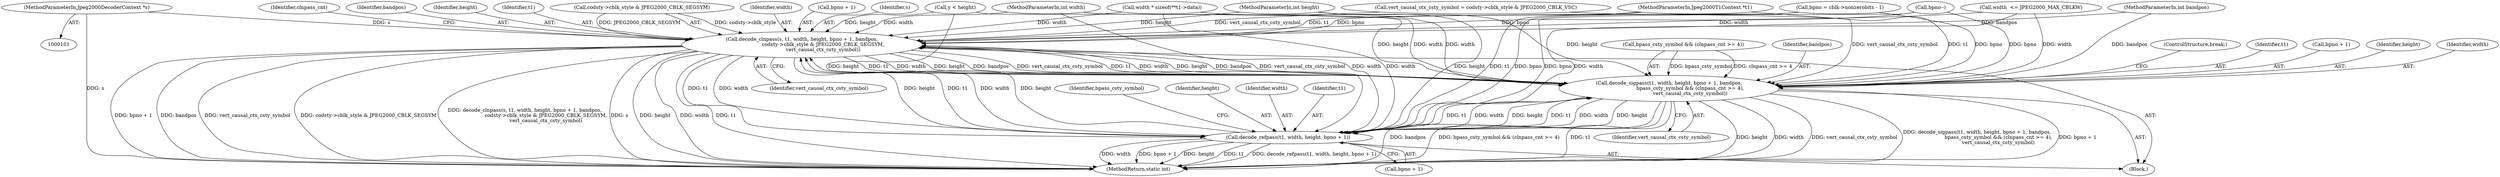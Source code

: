 digraph "0_FFmpeg_9a271a9368eaabf99e6c2046103acb33957e63b7@pointer" {
"1000102" [label="(MethodParameterIn,Jpeg2000DecoderContext *s)"];
"1000291" [label="(Call,decode_clnpass(s, t1, width, height, bpno + 1, bandpos,\n                           codsty->cblk_style & JPEG2000_CBLK_SEGSYM,\n                           vert_causal_ctx_csty_symbol))"];
"1000252" [label="(Call,decode_sigpass(t1, width, height, bpno + 1, bandpos,\n                           bpass_csty_symbol && (clnpass_cnt >= 4),\n                           vert_causal_ctx_csty_symbol))"];
"1000268" [label="(Call,decode_refpass(t1, width, height, bpno + 1))"];
"1000108" [label="(MethodParameterIn,int bandpos)"];
"1000307" [label="(Identifier,clnpass_cnt)"];
"1000268" [label="(Call,decode_refpass(t1, width, height, bpno + 1))"];
"1000265" [label="(Identifier,vert_causal_ctx_csty_symbol)"];
"1000142" [label="(Call,vert_causal_ctx_csty_symbol = codsty->cblk_style & JPEG2000_CBLK_VSC)"];
"1000277" [label="(Identifier,bpass_csty_symbol)"];
"1000102" [label="(MethodParameterIn,Jpeg2000DecoderContext *s)"];
"1000106" [label="(MethodParameterIn,int width)"];
"1000291" [label="(Call,decode_clnpass(s, t1, width, height, bpno + 1, bandpos,\n                           codsty->cblk_style & JPEG2000_CBLK_SEGSYM,\n                           vert_causal_ctx_csty_symbol))"];
"1000340" [label="(MethodReturn,static int)"];
"1000299" [label="(Identifier,bandpos)"];
"1000333" [label="(Call,bpno--)"];
"1000295" [label="(Identifier,height)"];
"1000266" [label="(ControlStructure,break;)"];
"1000270" [label="(Identifier,width)"];
"1000253" [label="(Identifier,t1)"];
"1000293" [label="(Identifier,t1)"];
"1000256" [label="(Call,bpno + 1)"];
"1000255" [label="(Identifier,height)"];
"1000300" [label="(Call,codsty->cblk_style & JPEG2000_CBLK_SEGSYM)"];
"1000173" [label="(Call,width * sizeof(**t1->data))"];
"1000254" [label="(Identifier,width)"];
"1000260" [label="(Call,bpass_csty_symbol && (clnpass_cnt >= 4))"];
"1000150" [label="(Call,width  <= JPEG2000_MAX_CBLKW)"];
"1000272" [label="(Call,bpno + 1)"];
"1000269" [label="(Identifier,t1)"];
"1000294" [label="(Identifier,width)"];
"1000259" [label="(Identifier,bandpos)"];
"1000161" [label="(Call,y < height)"];
"1000107" [label="(MethodParameterIn,int height)"];
"1000271" [label="(Identifier,height)"];
"1000252" [label="(Call,decode_sigpass(t1, width, height, bpno + 1, bandpos,\n                           bpass_csty_symbol && (clnpass_cnt >= 4),\n                           vert_causal_ctx_csty_symbol))"];
"1000296" [label="(Call,bpno + 1)"];
"1000250" [label="(Block,)"];
"1000104" [label="(MethodParameterIn,Jpeg2000T1Context *t1)"];
"1000121" [label="(Call,bpno = cblk->nonzerobits - 1)"];
"1000305" [label="(Identifier,vert_causal_ctx_csty_symbol)"];
"1000292" [label="(Identifier,s)"];
"1000102" -> "1000101"  [label="AST: "];
"1000102" -> "1000340"  [label="DDG: s"];
"1000102" -> "1000291"  [label="DDG: s"];
"1000291" -> "1000250"  [label="AST: "];
"1000291" -> "1000305"  [label="CFG: "];
"1000292" -> "1000291"  [label="AST: "];
"1000293" -> "1000291"  [label="AST: "];
"1000294" -> "1000291"  [label="AST: "];
"1000295" -> "1000291"  [label="AST: "];
"1000296" -> "1000291"  [label="AST: "];
"1000299" -> "1000291"  [label="AST: "];
"1000300" -> "1000291"  [label="AST: "];
"1000305" -> "1000291"  [label="AST: "];
"1000307" -> "1000291"  [label="CFG: "];
"1000291" -> "1000340"  [label="DDG: decode_clnpass(s, t1, width, height, bpno + 1, bandpos,\n                           codsty->cblk_style & JPEG2000_CBLK_SEGSYM,\n                           vert_causal_ctx_csty_symbol)"];
"1000291" -> "1000340"  [label="DDG: s"];
"1000291" -> "1000340"  [label="DDG: width"];
"1000291" -> "1000340"  [label="DDG: t1"];
"1000291" -> "1000340"  [label="DDG: bpno + 1"];
"1000291" -> "1000340"  [label="DDG: bandpos"];
"1000291" -> "1000340"  [label="DDG: vert_causal_ctx_csty_symbol"];
"1000291" -> "1000340"  [label="DDG: codsty->cblk_style & JPEG2000_CBLK_SEGSYM"];
"1000291" -> "1000340"  [label="DDG: height"];
"1000291" -> "1000252"  [label="DDG: t1"];
"1000291" -> "1000252"  [label="DDG: width"];
"1000291" -> "1000252"  [label="DDG: height"];
"1000291" -> "1000252"  [label="DDG: bandpos"];
"1000291" -> "1000252"  [label="DDG: vert_causal_ctx_csty_symbol"];
"1000291" -> "1000268"  [label="DDG: t1"];
"1000291" -> "1000268"  [label="DDG: width"];
"1000291" -> "1000268"  [label="DDG: height"];
"1000252" -> "1000291"  [label="DDG: t1"];
"1000252" -> "1000291"  [label="DDG: width"];
"1000252" -> "1000291"  [label="DDG: height"];
"1000252" -> "1000291"  [label="DDG: bandpos"];
"1000252" -> "1000291"  [label="DDG: vert_causal_ctx_csty_symbol"];
"1000268" -> "1000291"  [label="DDG: t1"];
"1000268" -> "1000291"  [label="DDG: width"];
"1000268" -> "1000291"  [label="DDG: height"];
"1000104" -> "1000291"  [label="DDG: t1"];
"1000150" -> "1000291"  [label="DDG: width"];
"1000173" -> "1000291"  [label="DDG: width"];
"1000106" -> "1000291"  [label="DDG: width"];
"1000107" -> "1000291"  [label="DDG: height"];
"1000161" -> "1000291"  [label="DDG: height"];
"1000333" -> "1000291"  [label="DDG: bpno"];
"1000121" -> "1000291"  [label="DDG: bpno"];
"1000108" -> "1000291"  [label="DDG: bandpos"];
"1000300" -> "1000291"  [label="DDG: codsty->cblk_style"];
"1000300" -> "1000291"  [label="DDG: JPEG2000_CBLK_SEGSYM"];
"1000142" -> "1000291"  [label="DDG: vert_causal_ctx_csty_symbol"];
"1000252" -> "1000250"  [label="AST: "];
"1000252" -> "1000265"  [label="CFG: "];
"1000253" -> "1000252"  [label="AST: "];
"1000254" -> "1000252"  [label="AST: "];
"1000255" -> "1000252"  [label="AST: "];
"1000256" -> "1000252"  [label="AST: "];
"1000259" -> "1000252"  [label="AST: "];
"1000260" -> "1000252"  [label="AST: "];
"1000265" -> "1000252"  [label="AST: "];
"1000266" -> "1000252"  [label="CFG: "];
"1000252" -> "1000340"  [label="DDG: bandpos"];
"1000252" -> "1000340"  [label="DDG: bpass_csty_symbol && (clnpass_cnt >= 4)"];
"1000252" -> "1000340"  [label="DDG: t1"];
"1000252" -> "1000340"  [label="DDG: height"];
"1000252" -> "1000340"  [label="DDG: width"];
"1000252" -> "1000340"  [label="DDG: vert_causal_ctx_csty_symbol"];
"1000252" -> "1000340"  [label="DDG: decode_sigpass(t1, width, height, bpno + 1, bandpos,\n                           bpass_csty_symbol && (clnpass_cnt >= 4),\n                           vert_causal_ctx_csty_symbol)"];
"1000252" -> "1000340"  [label="DDG: bpno + 1"];
"1000268" -> "1000252"  [label="DDG: t1"];
"1000268" -> "1000252"  [label="DDG: width"];
"1000268" -> "1000252"  [label="DDG: height"];
"1000104" -> "1000252"  [label="DDG: t1"];
"1000150" -> "1000252"  [label="DDG: width"];
"1000173" -> "1000252"  [label="DDG: width"];
"1000106" -> "1000252"  [label="DDG: width"];
"1000107" -> "1000252"  [label="DDG: height"];
"1000161" -> "1000252"  [label="DDG: height"];
"1000333" -> "1000252"  [label="DDG: bpno"];
"1000121" -> "1000252"  [label="DDG: bpno"];
"1000108" -> "1000252"  [label="DDG: bandpos"];
"1000260" -> "1000252"  [label="DDG: bpass_csty_symbol"];
"1000260" -> "1000252"  [label="DDG: clnpass_cnt >= 4"];
"1000142" -> "1000252"  [label="DDG: vert_causal_ctx_csty_symbol"];
"1000252" -> "1000268"  [label="DDG: t1"];
"1000252" -> "1000268"  [label="DDG: width"];
"1000252" -> "1000268"  [label="DDG: height"];
"1000268" -> "1000250"  [label="AST: "];
"1000268" -> "1000272"  [label="CFG: "];
"1000269" -> "1000268"  [label="AST: "];
"1000270" -> "1000268"  [label="AST: "];
"1000271" -> "1000268"  [label="AST: "];
"1000272" -> "1000268"  [label="AST: "];
"1000277" -> "1000268"  [label="CFG: "];
"1000268" -> "1000340"  [label="DDG: t1"];
"1000268" -> "1000340"  [label="DDG: decode_refpass(t1, width, height, bpno + 1)"];
"1000268" -> "1000340"  [label="DDG: width"];
"1000268" -> "1000340"  [label="DDG: bpno + 1"];
"1000268" -> "1000340"  [label="DDG: height"];
"1000104" -> "1000268"  [label="DDG: t1"];
"1000150" -> "1000268"  [label="DDG: width"];
"1000173" -> "1000268"  [label="DDG: width"];
"1000106" -> "1000268"  [label="DDG: width"];
"1000107" -> "1000268"  [label="DDG: height"];
"1000161" -> "1000268"  [label="DDG: height"];
"1000333" -> "1000268"  [label="DDG: bpno"];
"1000121" -> "1000268"  [label="DDG: bpno"];
}
